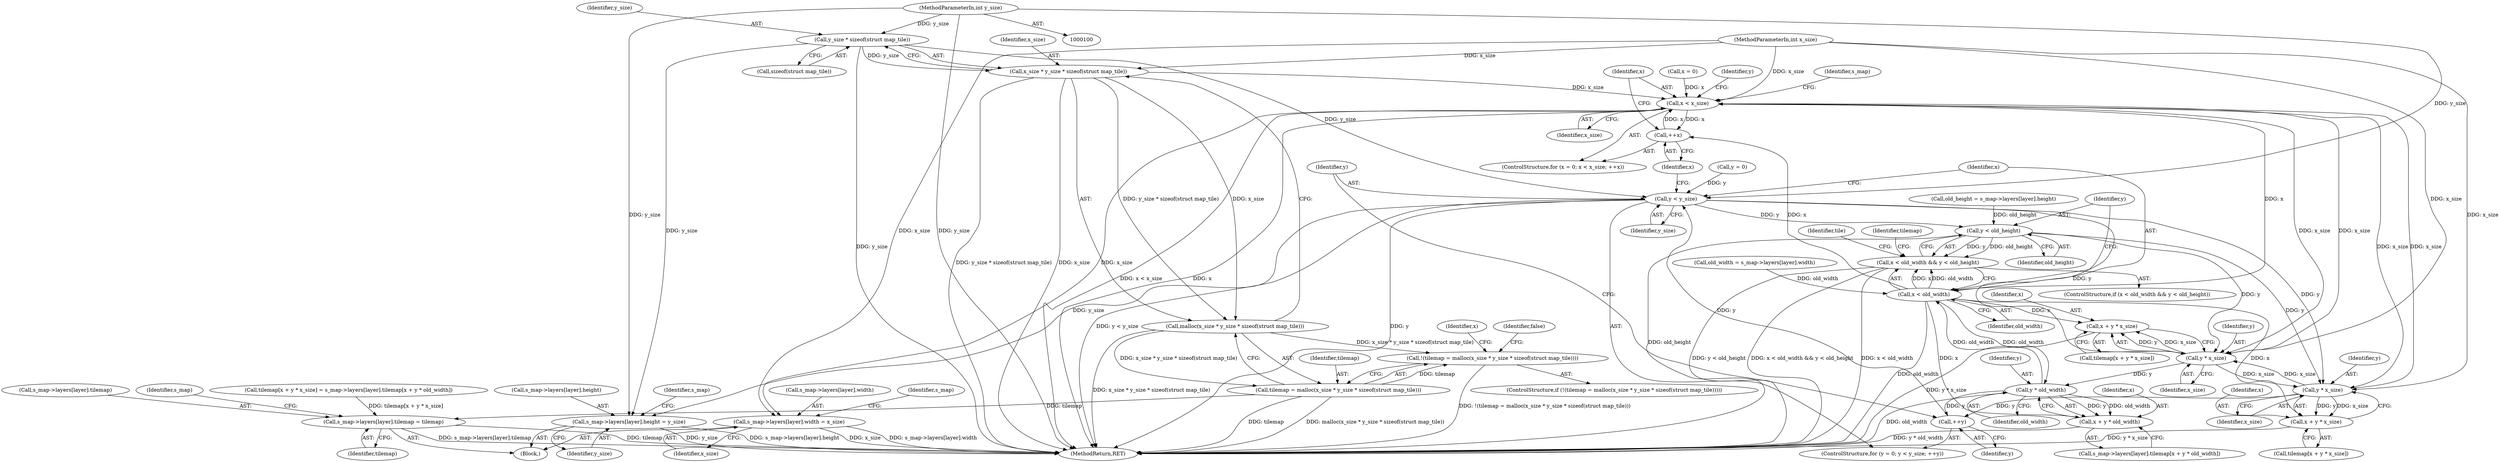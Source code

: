 digraph "0_minisphere_252c1ca184cb38e1acb917aa0e451c5f08519996@API" {
"1000141" [label="(Call,y_size * sizeof(struct map_tile))"];
"1000103" [label="(MethodParameterIn,int y_size)"];
"1000139" [label="(Call,x_size * y_size * sizeof(struct map_tile))"];
"1000138" [label="(Call,malloc(x_size * y_size * sizeof(struct map_tile)))"];
"1000135" [label="(Call,!(tilemap = malloc(x_size * y_size * sizeof(struct map_tile))))"];
"1000136" [label="(Call,tilemap = malloc(x_size * y_size * sizeof(struct map_tile)))"];
"1000231" [label="(Call,s_map->layers[layer].tilemap = tilemap)"];
"1000151" [label="(Call,x < x_size)"];
"1000154" [label="(Call,++x)"];
"1000169" [label="(Call,x < old_width)"];
"1000168" [label="(Call,x < old_width && y < old_height)"];
"1000179" [label="(Call,x + y * x_size)"];
"1000192" [label="(Call,x + y * old_width)"];
"1000194" [label="(Call,y * old_width)"];
"1000164" [label="(Call,++y)"];
"1000161" [label="(Call,y < y_size)"];
"1000172" [label="(Call,y < old_height)"];
"1000181" [label="(Call,y * x_size)"];
"1000206" [label="(Call,y * x_size)"];
"1000204" [label="(Call,x + y * x_size)"];
"1000249" [label="(Call,s_map->layers[layer].height = y_size)"];
"1000240" [label="(Call,s_map->layers[layer].width = x_size)"];
"1000240" [label="(Call,s_map->layers[layer].width = x_size)"];
"1000135" [label="(Call,!(tilemap = malloc(x_size * y_size * sizeof(struct map_tile))))"];
"1000157" [label="(ControlStructure,for (y = 0; y < y_size; ++y))"];
"1000138" [label="(Call,malloc(x_size * y_size * sizeof(struct map_tile)))"];
"1000104" [label="(Block,)"];
"1000103" [label="(MethodParameterIn,int y_size)"];
"1000249" [label="(Call,s_map->layers[layer].height = y_size)"];
"1000116" [label="(Call,old_width = s_map->layers[layer].width)"];
"1000146" [label="(Identifier,false)"];
"1000163" [label="(Identifier,y_size)"];
"1000158" [label="(Call,y = 0)"];
"1000161" [label="(Call,y < y_size)"];
"1000142" [label="(Identifier,y_size)"];
"1000257" [label="(Identifier,y_size)"];
"1000250" [label="(Call,s_map->layers[layer].height)"];
"1000162" [label="(Identifier,y)"];
"1000155" [label="(Identifier,x)"];
"1000176" [label="(Call,tilemap[x + y * x_size] = s_map->layers[layer].tilemap[x + y * old_width])"];
"1000194" [label="(Call,y * old_width)"];
"1000232" [label="(Call,s_map->layers[layer].tilemap)"];
"1000177" [label="(Call,tilemap[x + y * x_size])"];
"1000169" [label="(Call,x < old_width)"];
"1000179" [label="(Call,x + y * x_size)"];
"1000204" [label="(Call,x + y * x_size)"];
"1000148" [label="(Call,x = 0)"];
"1000136" [label="(Call,tilemap = malloc(x_size * y_size * sizeof(struct map_tile)))"];
"1000192" [label="(Call,x + y * old_width)"];
"1000125" [label="(Call,old_height = s_map->layers[layer].height)"];
"1000170" [label="(Identifier,x)"];
"1000165" [label="(Identifier,y)"];
"1000168" [label="(Call,x < old_width && y < old_height)"];
"1000143" [label="(Call,sizeof(struct map_tile))"];
"1000140" [label="(Identifier,x_size)"];
"1000181" [label="(Call,y * x_size)"];
"1000154" [label="(Call,++x)"];
"1000200" [label="(Identifier,tile)"];
"1000167" [label="(ControlStructure,if (x < old_width && y < old_height))"];
"1000468" [label="(MethodReturn,RET)"];
"1000134" [label="(ControlStructure,if (!(tilemap = malloc(x_size * y_size * sizeof(struct map_tile)))))"];
"1000159" [label="(Identifier,y)"];
"1000206" [label="(Call,y * x_size)"];
"1000196" [label="(Identifier,old_width)"];
"1000174" [label="(Identifier,old_height)"];
"1000205" [label="(Identifier,x)"];
"1000239" [label="(Identifier,tilemap)"];
"1000149" [label="(Identifier,x)"];
"1000102" [label="(MethodParameterIn,int x_size)"];
"1000164" [label="(Call,++y)"];
"1000184" [label="(Call,s_map->layers[layer].tilemap[x + y * old_width])"];
"1000260" [label="(Identifier,s_map)"];
"1000178" [label="(Identifier,tilemap)"];
"1000172" [label="(Call,y < old_height)"];
"1000195" [label="(Identifier,y)"];
"1000141" [label="(Call,y_size * sizeof(struct map_tile))"];
"1000182" [label="(Identifier,y)"];
"1000173" [label="(Identifier,y)"];
"1000241" [label="(Call,s_map->layers[layer].width)"];
"1000208" [label="(Identifier,x_size)"];
"1000153" [label="(Identifier,x_size)"];
"1000151" [label="(Call,x < x_size)"];
"1000147" [label="(ControlStructure,for (x = 0; x < x_size; ++x))"];
"1000227" [label="(Identifier,s_map)"];
"1000180" [label="(Identifier,x)"];
"1000183" [label="(Identifier,x_size)"];
"1000193" [label="(Identifier,x)"];
"1000152" [label="(Identifier,x)"];
"1000139" [label="(Call,x_size * y_size * sizeof(struct map_tile))"];
"1000253" [label="(Identifier,s_map)"];
"1000244" [label="(Identifier,s_map)"];
"1000207" [label="(Identifier,y)"];
"1000137" [label="(Identifier,tilemap)"];
"1000171" [label="(Identifier,old_width)"];
"1000231" [label="(Call,s_map->layers[layer].tilemap = tilemap)"];
"1000202" [label="(Call,tilemap[x + y * x_size])"];
"1000248" [label="(Identifier,x_size)"];
"1000141" -> "1000139"  [label="AST: "];
"1000141" -> "1000143"  [label="CFG: "];
"1000142" -> "1000141"  [label="AST: "];
"1000143" -> "1000141"  [label="AST: "];
"1000139" -> "1000141"  [label="CFG: "];
"1000141" -> "1000468"  [label="DDG: y_size"];
"1000141" -> "1000139"  [label="DDG: y_size"];
"1000103" -> "1000141"  [label="DDG: y_size"];
"1000141" -> "1000161"  [label="DDG: y_size"];
"1000141" -> "1000249"  [label="DDG: y_size"];
"1000103" -> "1000100"  [label="AST: "];
"1000103" -> "1000468"  [label="DDG: y_size"];
"1000103" -> "1000161"  [label="DDG: y_size"];
"1000103" -> "1000249"  [label="DDG: y_size"];
"1000139" -> "1000138"  [label="AST: "];
"1000140" -> "1000139"  [label="AST: "];
"1000138" -> "1000139"  [label="CFG: "];
"1000139" -> "1000468"  [label="DDG: y_size * sizeof(struct map_tile)"];
"1000139" -> "1000468"  [label="DDG: x_size"];
"1000139" -> "1000138"  [label="DDG: x_size"];
"1000139" -> "1000138"  [label="DDG: y_size * sizeof(struct map_tile)"];
"1000102" -> "1000139"  [label="DDG: x_size"];
"1000139" -> "1000151"  [label="DDG: x_size"];
"1000138" -> "1000136"  [label="AST: "];
"1000136" -> "1000138"  [label="CFG: "];
"1000138" -> "1000468"  [label="DDG: x_size * y_size * sizeof(struct map_tile)"];
"1000138" -> "1000135"  [label="DDG: x_size * y_size * sizeof(struct map_tile)"];
"1000138" -> "1000136"  [label="DDG: x_size * y_size * sizeof(struct map_tile)"];
"1000135" -> "1000134"  [label="AST: "];
"1000135" -> "1000136"  [label="CFG: "];
"1000136" -> "1000135"  [label="AST: "];
"1000146" -> "1000135"  [label="CFG: "];
"1000149" -> "1000135"  [label="CFG: "];
"1000135" -> "1000468"  [label="DDG: !(tilemap = malloc(x_size * y_size * sizeof(struct map_tile)))"];
"1000136" -> "1000135"  [label="DDG: tilemap"];
"1000137" -> "1000136"  [label="AST: "];
"1000136" -> "1000468"  [label="DDG: malloc(x_size * y_size * sizeof(struct map_tile))"];
"1000136" -> "1000468"  [label="DDG: tilemap"];
"1000136" -> "1000231"  [label="DDG: tilemap"];
"1000231" -> "1000104"  [label="AST: "];
"1000231" -> "1000239"  [label="CFG: "];
"1000232" -> "1000231"  [label="AST: "];
"1000239" -> "1000231"  [label="AST: "];
"1000244" -> "1000231"  [label="CFG: "];
"1000231" -> "1000468"  [label="DDG: tilemap"];
"1000231" -> "1000468"  [label="DDG: s_map->layers[layer].tilemap"];
"1000176" -> "1000231"  [label="DDG: tilemap[x + y * x_size]"];
"1000151" -> "1000147"  [label="AST: "];
"1000151" -> "1000153"  [label="CFG: "];
"1000152" -> "1000151"  [label="AST: "];
"1000153" -> "1000151"  [label="AST: "];
"1000159" -> "1000151"  [label="CFG: "];
"1000227" -> "1000151"  [label="CFG: "];
"1000151" -> "1000468"  [label="DDG: x < x_size"];
"1000151" -> "1000468"  [label="DDG: x"];
"1000154" -> "1000151"  [label="DDG: x"];
"1000148" -> "1000151"  [label="DDG: x"];
"1000206" -> "1000151"  [label="DDG: x_size"];
"1000181" -> "1000151"  [label="DDG: x_size"];
"1000102" -> "1000151"  [label="DDG: x_size"];
"1000151" -> "1000154"  [label="DDG: x"];
"1000151" -> "1000169"  [label="DDG: x"];
"1000151" -> "1000181"  [label="DDG: x_size"];
"1000151" -> "1000206"  [label="DDG: x_size"];
"1000151" -> "1000240"  [label="DDG: x_size"];
"1000154" -> "1000147"  [label="AST: "];
"1000154" -> "1000155"  [label="CFG: "];
"1000155" -> "1000154"  [label="AST: "];
"1000152" -> "1000154"  [label="CFG: "];
"1000169" -> "1000154"  [label="DDG: x"];
"1000169" -> "1000168"  [label="AST: "];
"1000169" -> "1000171"  [label="CFG: "];
"1000170" -> "1000169"  [label="AST: "];
"1000171" -> "1000169"  [label="AST: "];
"1000173" -> "1000169"  [label="CFG: "];
"1000168" -> "1000169"  [label="CFG: "];
"1000169" -> "1000468"  [label="DDG: old_width"];
"1000169" -> "1000168"  [label="DDG: x"];
"1000169" -> "1000168"  [label="DDG: old_width"];
"1000116" -> "1000169"  [label="DDG: old_width"];
"1000194" -> "1000169"  [label="DDG: old_width"];
"1000169" -> "1000179"  [label="DDG: x"];
"1000169" -> "1000192"  [label="DDG: x"];
"1000169" -> "1000194"  [label="DDG: old_width"];
"1000169" -> "1000204"  [label="DDG: x"];
"1000168" -> "1000167"  [label="AST: "];
"1000168" -> "1000172"  [label="CFG: "];
"1000172" -> "1000168"  [label="AST: "];
"1000178" -> "1000168"  [label="CFG: "];
"1000200" -> "1000168"  [label="CFG: "];
"1000168" -> "1000468"  [label="DDG: x < old_width && y < old_height"];
"1000168" -> "1000468"  [label="DDG: y < old_height"];
"1000168" -> "1000468"  [label="DDG: x < old_width"];
"1000172" -> "1000168"  [label="DDG: y"];
"1000172" -> "1000168"  [label="DDG: old_height"];
"1000179" -> "1000177"  [label="AST: "];
"1000179" -> "1000181"  [label="CFG: "];
"1000180" -> "1000179"  [label="AST: "];
"1000181" -> "1000179"  [label="AST: "];
"1000177" -> "1000179"  [label="CFG: "];
"1000179" -> "1000468"  [label="DDG: y * x_size"];
"1000181" -> "1000179"  [label="DDG: y"];
"1000181" -> "1000179"  [label="DDG: x_size"];
"1000192" -> "1000184"  [label="AST: "];
"1000192" -> "1000194"  [label="CFG: "];
"1000193" -> "1000192"  [label="AST: "];
"1000194" -> "1000192"  [label="AST: "];
"1000184" -> "1000192"  [label="CFG: "];
"1000192" -> "1000468"  [label="DDG: y * old_width"];
"1000194" -> "1000192"  [label="DDG: y"];
"1000194" -> "1000192"  [label="DDG: old_width"];
"1000194" -> "1000196"  [label="CFG: "];
"1000195" -> "1000194"  [label="AST: "];
"1000196" -> "1000194"  [label="AST: "];
"1000194" -> "1000468"  [label="DDG: old_width"];
"1000194" -> "1000164"  [label="DDG: y"];
"1000181" -> "1000194"  [label="DDG: y"];
"1000164" -> "1000157"  [label="AST: "];
"1000164" -> "1000165"  [label="CFG: "];
"1000165" -> "1000164"  [label="AST: "];
"1000162" -> "1000164"  [label="CFG: "];
"1000164" -> "1000161"  [label="DDG: y"];
"1000206" -> "1000164"  [label="DDG: y"];
"1000161" -> "1000157"  [label="AST: "];
"1000161" -> "1000163"  [label="CFG: "];
"1000162" -> "1000161"  [label="AST: "];
"1000163" -> "1000161"  [label="AST: "];
"1000170" -> "1000161"  [label="CFG: "];
"1000155" -> "1000161"  [label="CFG: "];
"1000161" -> "1000468"  [label="DDG: y"];
"1000161" -> "1000468"  [label="DDG: y < y_size"];
"1000158" -> "1000161"  [label="DDG: y"];
"1000161" -> "1000172"  [label="DDG: y"];
"1000161" -> "1000181"  [label="DDG: y"];
"1000161" -> "1000206"  [label="DDG: y"];
"1000161" -> "1000249"  [label="DDG: y_size"];
"1000172" -> "1000174"  [label="CFG: "];
"1000173" -> "1000172"  [label="AST: "];
"1000174" -> "1000172"  [label="AST: "];
"1000172" -> "1000468"  [label="DDG: old_height"];
"1000125" -> "1000172"  [label="DDG: old_height"];
"1000172" -> "1000181"  [label="DDG: y"];
"1000172" -> "1000206"  [label="DDG: y"];
"1000181" -> "1000183"  [label="CFG: "];
"1000182" -> "1000181"  [label="AST: "];
"1000183" -> "1000181"  [label="AST: "];
"1000206" -> "1000181"  [label="DDG: x_size"];
"1000102" -> "1000181"  [label="DDG: x_size"];
"1000181" -> "1000206"  [label="DDG: x_size"];
"1000206" -> "1000204"  [label="AST: "];
"1000206" -> "1000208"  [label="CFG: "];
"1000207" -> "1000206"  [label="AST: "];
"1000208" -> "1000206"  [label="AST: "];
"1000204" -> "1000206"  [label="CFG: "];
"1000206" -> "1000204"  [label="DDG: y"];
"1000206" -> "1000204"  [label="DDG: x_size"];
"1000102" -> "1000206"  [label="DDG: x_size"];
"1000204" -> "1000202"  [label="AST: "];
"1000205" -> "1000204"  [label="AST: "];
"1000202" -> "1000204"  [label="CFG: "];
"1000204" -> "1000468"  [label="DDG: y * x_size"];
"1000249" -> "1000104"  [label="AST: "];
"1000249" -> "1000257"  [label="CFG: "];
"1000250" -> "1000249"  [label="AST: "];
"1000257" -> "1000249"  [label="AST: "];
"1000260" -> "1000249"  [label="CFG: "];
"1000249" -> "1000468"  [label="DDG: y_size"];
"1000249" -> "1000468"  [label="DDG: s_map->layers[layer].height"];
"1000240" -> "1000104"  [label="AST: "];
"1000240" -> "1000248"  [label="CFG: "];
"1000241" -> "1000240"  [label="AST: "];
"1000248" -> "1000240"  [label="AST: "];
"1000253" -> "1000240"  [label="CFG: "];
"1000240" -> "1000468"  [label="DDG: x_size"];
"1000240" -> "1000468"  [label="DDG: s_map->layers[layer].width"];
"1000102" -> "1000240"  [label="DDG: x_size"];
}
